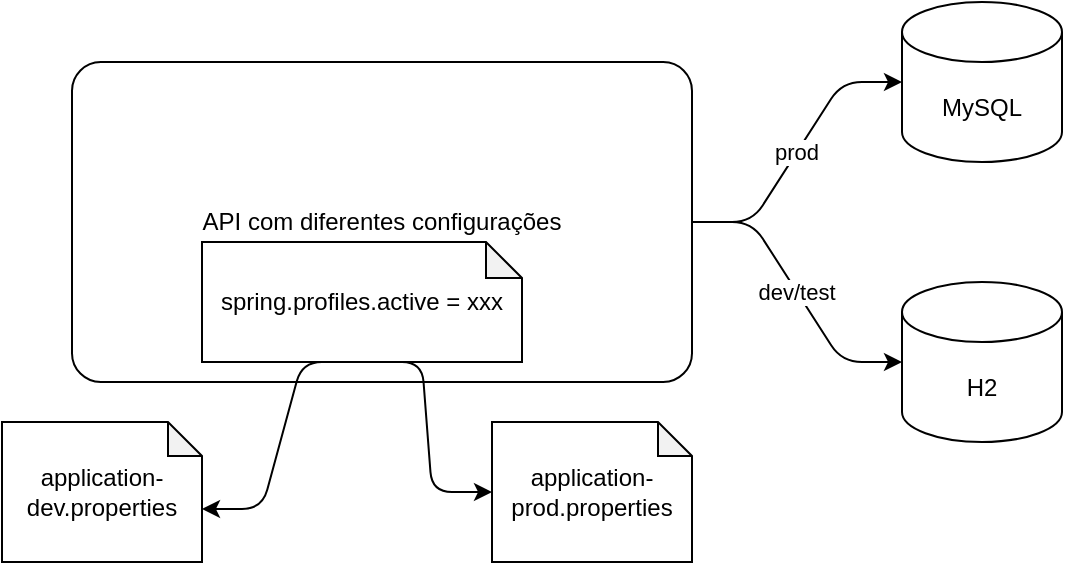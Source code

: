 <mxfile>
    <diagram id="JzcHSTK59oUhmqPwwlrD" name="Page-1">
        <mxGraphModel dx="654" dy="257" grid="1" gridSize="10" guides="1" tooltips="1" connect="1" arrows="1" fold="1" page="1" pageScale="1" pageWidth="850" pageHeight="1100" math="0" shadow="0">
            <root>
                <mxCell id="0"/>
                <mxCell id="1" parent="0"/>
                <mxCell id="5" value="dev/test" style="edgeStyle=entityRelationEdgeStyle;html=1;entryX=0;entryY=0.5;entryDx=0;entryDy=0;entryPerimeter=0;" edge="1" parent="1" source="2" target="3">
                    <mxGeometry relative="1" as="geometry"/>
                </mxCell>
                <mxCell id="6" value="prod" style="edgeStyle=entityRelationEdgeStyle;html=1;" edge="1" parent="1" source="2" target="4">
                    <mxGeometry relative="1" as="geometry"/>
                </mxCell>
                <mxCell id="2" value="API com diferentes configurações" style="rounded=1;whiteSpace=wrap;html=1;arcSize=9;" vertex="1" parent="1">
                    <mxGeometry x="115" y="40" width="310" height="160" as="geometry"/>
                </mxCell>
                <mxCell id="3" value="H2" style="shape=cylinder3;whiteSpace=wrap;html=1;boundedLbl=1;backgroundOutline=1;size=15;" vertex="1" parent="1">
                    <mxGeometry x="530" y="150" width="80" height="80" as="geometry"/>
                </mxCell>
                <mxCell id="4" value="MySQL" style="shape=cylinder3;whiteSpace=wrap;html=1;boundedLbl=1;backgroundOutline=1;size=15;" vertex="1" parent="1">
                    <mxGeometry x="530" y="10" width="80" height="80" as="geometry"/>
                </mxCell>
                <mxCell id="7" value="application-dev.properties" style="shape=note;whiteSpace=wrap;html=1;backgroundOutline=1;darkOpacity=0.05;size=17;" vertex="1" parent="1">
                    <mxGeometry x="80" y="220" width="100" height="70" as="geometry"/>
                </mxCell>
                <mxCell id="8" value="application-prod.properties" style="shape=note;whiteSpace=wrap;html=1;backgroundOutline=1;darkOpacity=0.05;size=17;" vertex="1" parent="1">
                    <mxGeometry x="325" y="220" width="100" height="70" as="geometry"/>
                </mxCell>
                <mxCell id="10" style="edgeStyle=entityRelationEdgeStyle;html=1;exitX=0.5;exitY=1;exitDx=0;exitDy=0;exitPerimeter=0;entryX=0;entryY=0.5;entryDx=0;entryDy=0;entryPerimeter=0;" edge="1" parent="1" source="9" target="8">
                    <mxGeometry relative="1" as="geometry">
                        <mxPoint x="320" y="210" as="targetPoint"/>
                    </mxGeometry>
                </mxCell>
                <mxCell id="12" style="edgeStyle=entityRelationEdgeStyle;html=1;entryX=0;entryY=0;entryDx=100;entryDy=43.5;entryPerimeter=0;exitX=0.5;exitY=1;exitDx=0;exitDy=0;exitPerimeter=0;" edge="1" parent="1" source="9" target="7">
                    <mxGeometry relative="1" as="geometry"/>
                </mxCell>
                <mxCell id="9" value="spring.profiles.active = xxx" style="shape=note;whiteSpace=wrap;html=1;backgroundOutline=1;darkOpacity=0.05;size=18;" vertex="1" parent="1">
                    <mxGeometry x="180" y="130" width="160" height="60" as="geometry"/>
                </mxCell>
            </root>
        </mxGraphModel>
    </diagram>
</mxfile>